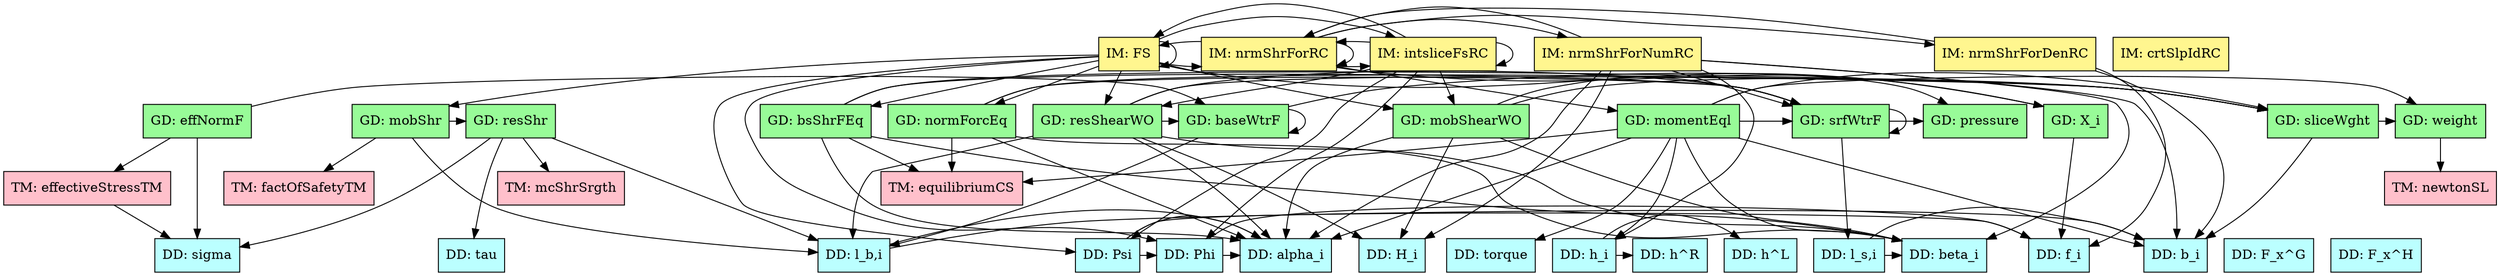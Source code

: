 digraph refvsref {
	l_bi -> alpha_i;
	l_bi -> b_i;
	l_si -> beta_i;
	l_si -> b_i;
	h_i -> hR;
	h_i -> hL;
	Phi -> alpha_i;
	Phi -> f_i;
	Psi -> alpha_i;
	Psi -> f_i;
	Psi -> Phi;
	effectiveStressTM -> sigma;
	normForcEq -> alpha_i;
	normForcEq -> beta_i;
	normForcEq -> equilibriumCS;
	normForcEq -> sliceWght;
	normForcEq -> srfWtrF;
	bsShrFEq -> alpha_i;
	bsShrFEq -> beta_i;
	bsShrFEq -> equilibriumCS;
	bsShrFEq -> sliceWght;
	bsShrFEq -> srfWtrF;
	resShr -> l_bi;
	resShr -> sigma;
	resShr -> tau;
	resShr -> mcShrSrgth;
	mobShr -> l_bi;
	mobShr -> factOfSafetyTM;
	mobShr -> resShr;
	effNormF -> sigma;
	effNormF -> effectiveStressTM;
	effNormF -> baseWtrF;
	resShearWO -> H_i;
	resShearWO -> alpha_i;
	resShearWO -> beta_i;
	resShearWO -> l_bi;
	resShearWO -> sliceWght;
	resShearWO -> baseWtrF;
	resShearWO -> srfWtrF;
	mobShearWO -> H_i;
	mobShearWO -> alpha_i;
	mobShearWO -> beta_i;
	mobShearWO -> sliceWght;
	mobShearWO -> srfWtrF;
	X_i -> f_i;
	momentEql -> alpha_i;
	momentEql -> beta_i;
	momentEql -> b_i;
	momentEql -> h_i;
	momentEql -> torque;
	momentEql -> equilibriumCS;
	momentEql -> weight;
	momentEql -> sliceWght;
	momentEql -> srfWtrF;
	weight -> newtonSL;
	sliceWght -> b_i;
	sliceWght -> weight;
	baseWtrF -> l_bi;
	baseWtrF -> pressure;
	baseWtrF -> baseWtrF;
	srfWtrF -> l_si;
	srfWtrF -> pressure;
	srfWtrF -> srfWtrF;
	FS -> Phi;
	FS -> Psi;
	FS -> normForcEq;
	FS -> bsShrFEq;
	FS -> mobShr;
	FS -> resShearWO;
	FS -> mobShearWO;
	FS -> X_i;
	FS -> FS;
	FS -> nrmShrForRC;
	FS -> intsliceFsRC;
	nrmShrForRC -> X_i;
	nrmShrForRC -> momentEql;
	nrmShrForRC -> FS;
	nrmShrForRC -> nrmShrForRC;
	nrmShrForRC -> nrmShrForNumRC;
	nrmShrForRC -> nrmShrForDenRC;
	nrmShrForRC -> intsliceFsRC;
	nrmShrForNumRC -> H_i;
	nrmShrForNumRC -> alpha_i;
	nrmShrForNumRC -> beta_i;
	nrmShrForNumRC -> b_i;
	nrmShrForNumRC -> h_i;
	nrmShrForNumRC -> srfWtrF;
	nrmShrForNumRC -> nrmShrForRC;
	nrmShrForDenRC -> b_i;
	nrmShrForDenRC -> f_i;
	nrmShrForDenRC -> nrmShrForRC;
	intsliceFsRC -> Phi;
	intsliceFsRC -> Psi;
	intsliceFsRC -> resShearWO;
	intsliceFsRC -> mobShearWO;
	intsliceFsRC -> FS;
	intsliceFsRC -> nrmShrForRC;
	intsliceFsRC -> intsliceFsRC;


	H_i	[shape=box, color=black, style=filled, fillcolor=paleturquoise1, label="DD: H_i"];
	alpha_i	[shape=box, color=black, style=filled, fillcolor=paleturquoise1, label="DD: alpha_i"];
	beta_i	[shape=box, color=black, style=filled, fillcolor=paleturquoise1, label="DD: beta_i"];
	b_i	[shape=box, color=black, style=filled, fillcolor=paleturquoise1, label="DD: b_i"];
	l_bi	[shape=box, color=black, style=filled, fillcolor=paleturquoise1, label="DD: l_b,i"];
	l_si	[shape=box, color=black, style=filled, fillcolor=paleturquoise1, label="DD: l_s,i"];
	h_i	[shape=box, color=black, style=filled, fillcolor=paleturquoise1, label="DD: h_i"];
	sigma	[shape=box, color=black, style=filled, fillcolor=paleturquoise1, label="DD: sigma"];
	tau	[shape=box, color=black, style=filled, fillcolor=paleturquoise1, label="DD: tau"];
	torque	[shape=box, color=black, style=filled, fillcolor=paleturquoise1, label="DD: torque"];
	f_i	[shape=box, color=black, style=filled, fillcolor=paleturquoise1, label="DD: f_i"];
	Phi	[shape=box, color=black, style=filled, fillcolor=paleturquoise1, label="DD: Phi"];
	Psi	[shape=box, color=black, style=filled, fillcolor=paleturquoise1, label="DD: Psi"];
	F_xG	[shape=box, color=black, style=filled, fillcolor=paleturquoise1, label="DD: F_x^G"];
	F_xH	[shape=box, color=black, style=filled, fillcolor=paleturquoise1, label="DD: F_x^H"];
	hR	[shape=box, color=black, style=filled, fillcolor=paleturquoise1, label="DD: h^R"];
	hL	[shape=box, color=black, style=filled, fillcolor=paleturquoise1, label="DD: h^L"];

	subgraph DD {
	rank="same"
	{H_i, alpha_i, beta_i, b_i, l_bi, l_si, h_i, sigma, tau, torque, f_i, Phi, Psi, F_xG, F_xH, hR, hL}
	}

	factOfSafetyTM	[shape=box, color=black, style=filled, fillcolor=pink, label="TM: factOfSafetyTM"];
	equilibriumCS	[shape=box, color=black, style=filled, fillcolor=pink, label="TM: equilibriumCS"];
	mcShrSrgth	[shape=box, color=black, style=filled, fillcolor=pink, label="TM: mcShrSrgth"];
	effectiveStressTM	[shape=box, color=black, style=filled, fillcolor=pink, label="TM: effectiveStressTM"];
	newtonSL	[shape=box, color=black, style=filled, fillcolor=pink, label="TM: newtonSL"];

	subgraph TM {
	rank="same"
	{factOfSafetyTM, equilibriumCS, mcShrSrgth, effectiveStressTM, newtonSL}
	}

	normForcEq	[shape=box, color=black, style=filled, fillcolor=palegreen, label="GD: normForcEq"];
	bsShrFEq	[shape=box, color=black, style=filled, fillcolor=palegreen, label="GD: bsShrFEq"];
	resShr	[shape=box, color=black, style=filled, fillcolor=palegreen, label="GD: resShr"];
	mobShr	[shape=box, color=black, style=filled, fillcolor=palegreen, label="GD: mobShr"];
	effNormF	[shape=box, color=black, style=filled, fillcolor=palegreen, label="GD: effNormF"];
	resShearWO	[shape=box, color=black, style=filled, fillcolor=palegreen, label="GD: resShearWO"];
	mobShearWO	[shape=box, color=black, style=filled, fillcolor=palegreen, label="GD: mobShearWO"];
	X_i	[shape=box, color=black, style=filled, fillcolor=palegreen, label="GD: X_i"];
	momentEql	[shape=box, color=black, style=filled, fillcolor=palegreen, label="GD: momentEql"];
	weight	[shape=box, color=black, style=filled, fillcolor=palegreen, label="GD: weight"];
	sliceWght	[shape=box, color=black, style=filled, fillcolor=palegreen, label="GD: sliceWght"];
	pressure	[shape=box, color=black, style=filled, fillcolor=palegreen, label="GD: pressure"];
	baseWtrF	[shape=box, color=black, style=filled, fillcolor=palegreen, label="GD: baseWtrF"];
	srfWtrF	[shape=box, color=black, style=filled, fillcolor=palegreen, label="GD: srfWtrF"];

	subgraph GD {
	rank="same"
	{normForcEq, bsShrFEq, resShr, mobShr, effNormF, resShearWO, mobShearWO, X_i, momentEql, weight, sliceWght, pressure, baseWtrF, srfWtrF}
	}

	FS	[shape=box, color=black, style=filled, fillcolor=khaki1, label="IM: FS"];
	nrmShrForRC	[shape=box, color=black, style=filled, fillcolor=khaki1, label="IM: nrmShrForRC"];
	nrmShrForNumRC	[shape=box, color=black, style=filled, fillcolor=khaki1, label="IM: nrmShrForNumRC"];
	nrmShrForDenRC	[shape=box, color=black, style=filled, fillcolor=khaki1, label="IM: nrmShrForDenRC"];
	intsliceFsRC	[shape=box, color=black, style=filled, fillcolor=khaki1, label="IM: intsliceFsRC"];
	crtSlpIdRC	[shape=box, color=black, style=filled, fillcolor=khaki1, label="IM: crtSlpIdRC"];

	subgraph IM {
	rank="same"
	{FS, nrmShrForRC, nrmShrForNumRC, nrmShrForDenRC, intsliceFsRC, crtSlpIdRC}
	}

}
